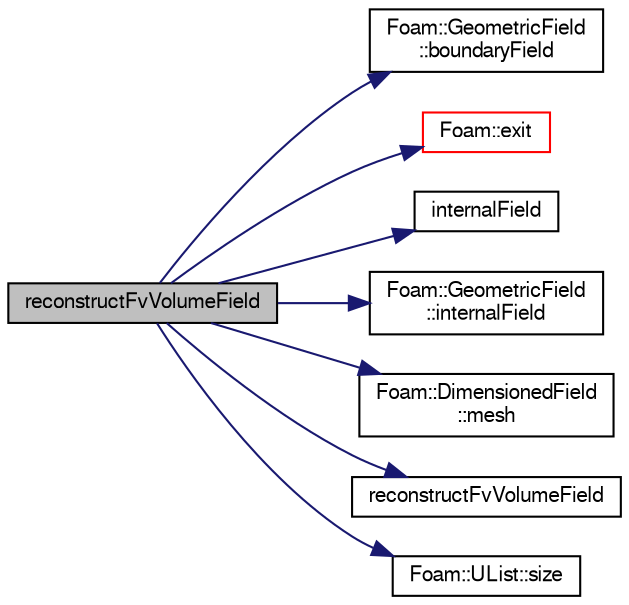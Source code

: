 digraph "reconstructFvVolumeField"
{
  bgcolor="transparent";
  edge [fontname="FreeSans",fontsize="10",labelfontname="FreeSans",labelfontsize="10"];
  node [fontname="FreeSans",fontsize="10",shape=record];
  rankdir="LR";
  Node1328 [label="reconstructFvVolumeField",height=0.2,width=0.4,color="black", fillcolor="grey75", style="filled", fontcolor="black"];
  Node1328 -> Node1329 [color="midnightblue",fontsize="10",style="solid",fontname="FreeSans"];
  Node1329 [label="Foam::GeometricField\l::boundaryField",height=0.2,width=0.4,color="black",URL="$a22434.html#a3c6c1a789b48ea0c5e8bff64f9c14f2d",tooltip="Return reference to GeometricBoundaryField. "];
  Node1328 -> Node1330 [color="midnightblue",fontsize="10",style="solid",fontname="FreeSans"];
  Node1330 [label="Foam::exit",height=0.2,width=0.4,color="red",URL="$a21124.html#a06ca7250d8e89caf05243ec094843642"];
  Node1328 -> Node1377 [color="midnightblue",fontsize="10",style="solid",fontname="FreeSans"];
  Node1377 [label="internalField",height=0.2,width=0.4,color="black",URL="$a01253.html#a8ebe4b4fc9818c2626b9c98a7ef1a16a"];
  Node1328 -> Node1378 [color="midnightblue",fontsize="10",style="solid",fontname="FreeSans"];
  Node1378 [label="Foam::GeometricField\l::internalField",height=0.2,width=0.4,color="black",URL="$a22434.html#a9536140d36d69bbac40496f6b817aa0a",tooltip="Return internal field. "];
  Node1328 -> Node1379 [color="midnightblue",fontsize="10",style="solid",fontname="FreeSans"];
  Node1379 [label="Foam::DimensionedField\l::mesh",height=0.2,width=0.4,color="black",URL="$a26390.html#a8f1110830348a1448a14ab5e3cf47e3b",tooltip="Return mesh. "];
  Node1328 -> Node1380 [color="midnightblue",fontsize="10",style="solid",fontname="FreeSans"];
  Node1380 [label="reconstructFvVolumeField",height=0.2,width=0.4,color="black",URL="$a28646.html#aef369d76656a037057727938a95de237",tooltip="Reconstruct volume field. "];
  Node1328 -> Node1381 [color="midnightblue",fontsize="10",style="solid",fontname="FreeSans"];
  Node1381 [label="Foam::UList::size",height=0.2,width=0.4,color="black",URL="$a25698.html#a47b3bf30da1eb3ab8076b5fbe00e0494",tooltip="Return the number of elements in the UList. "];
}
